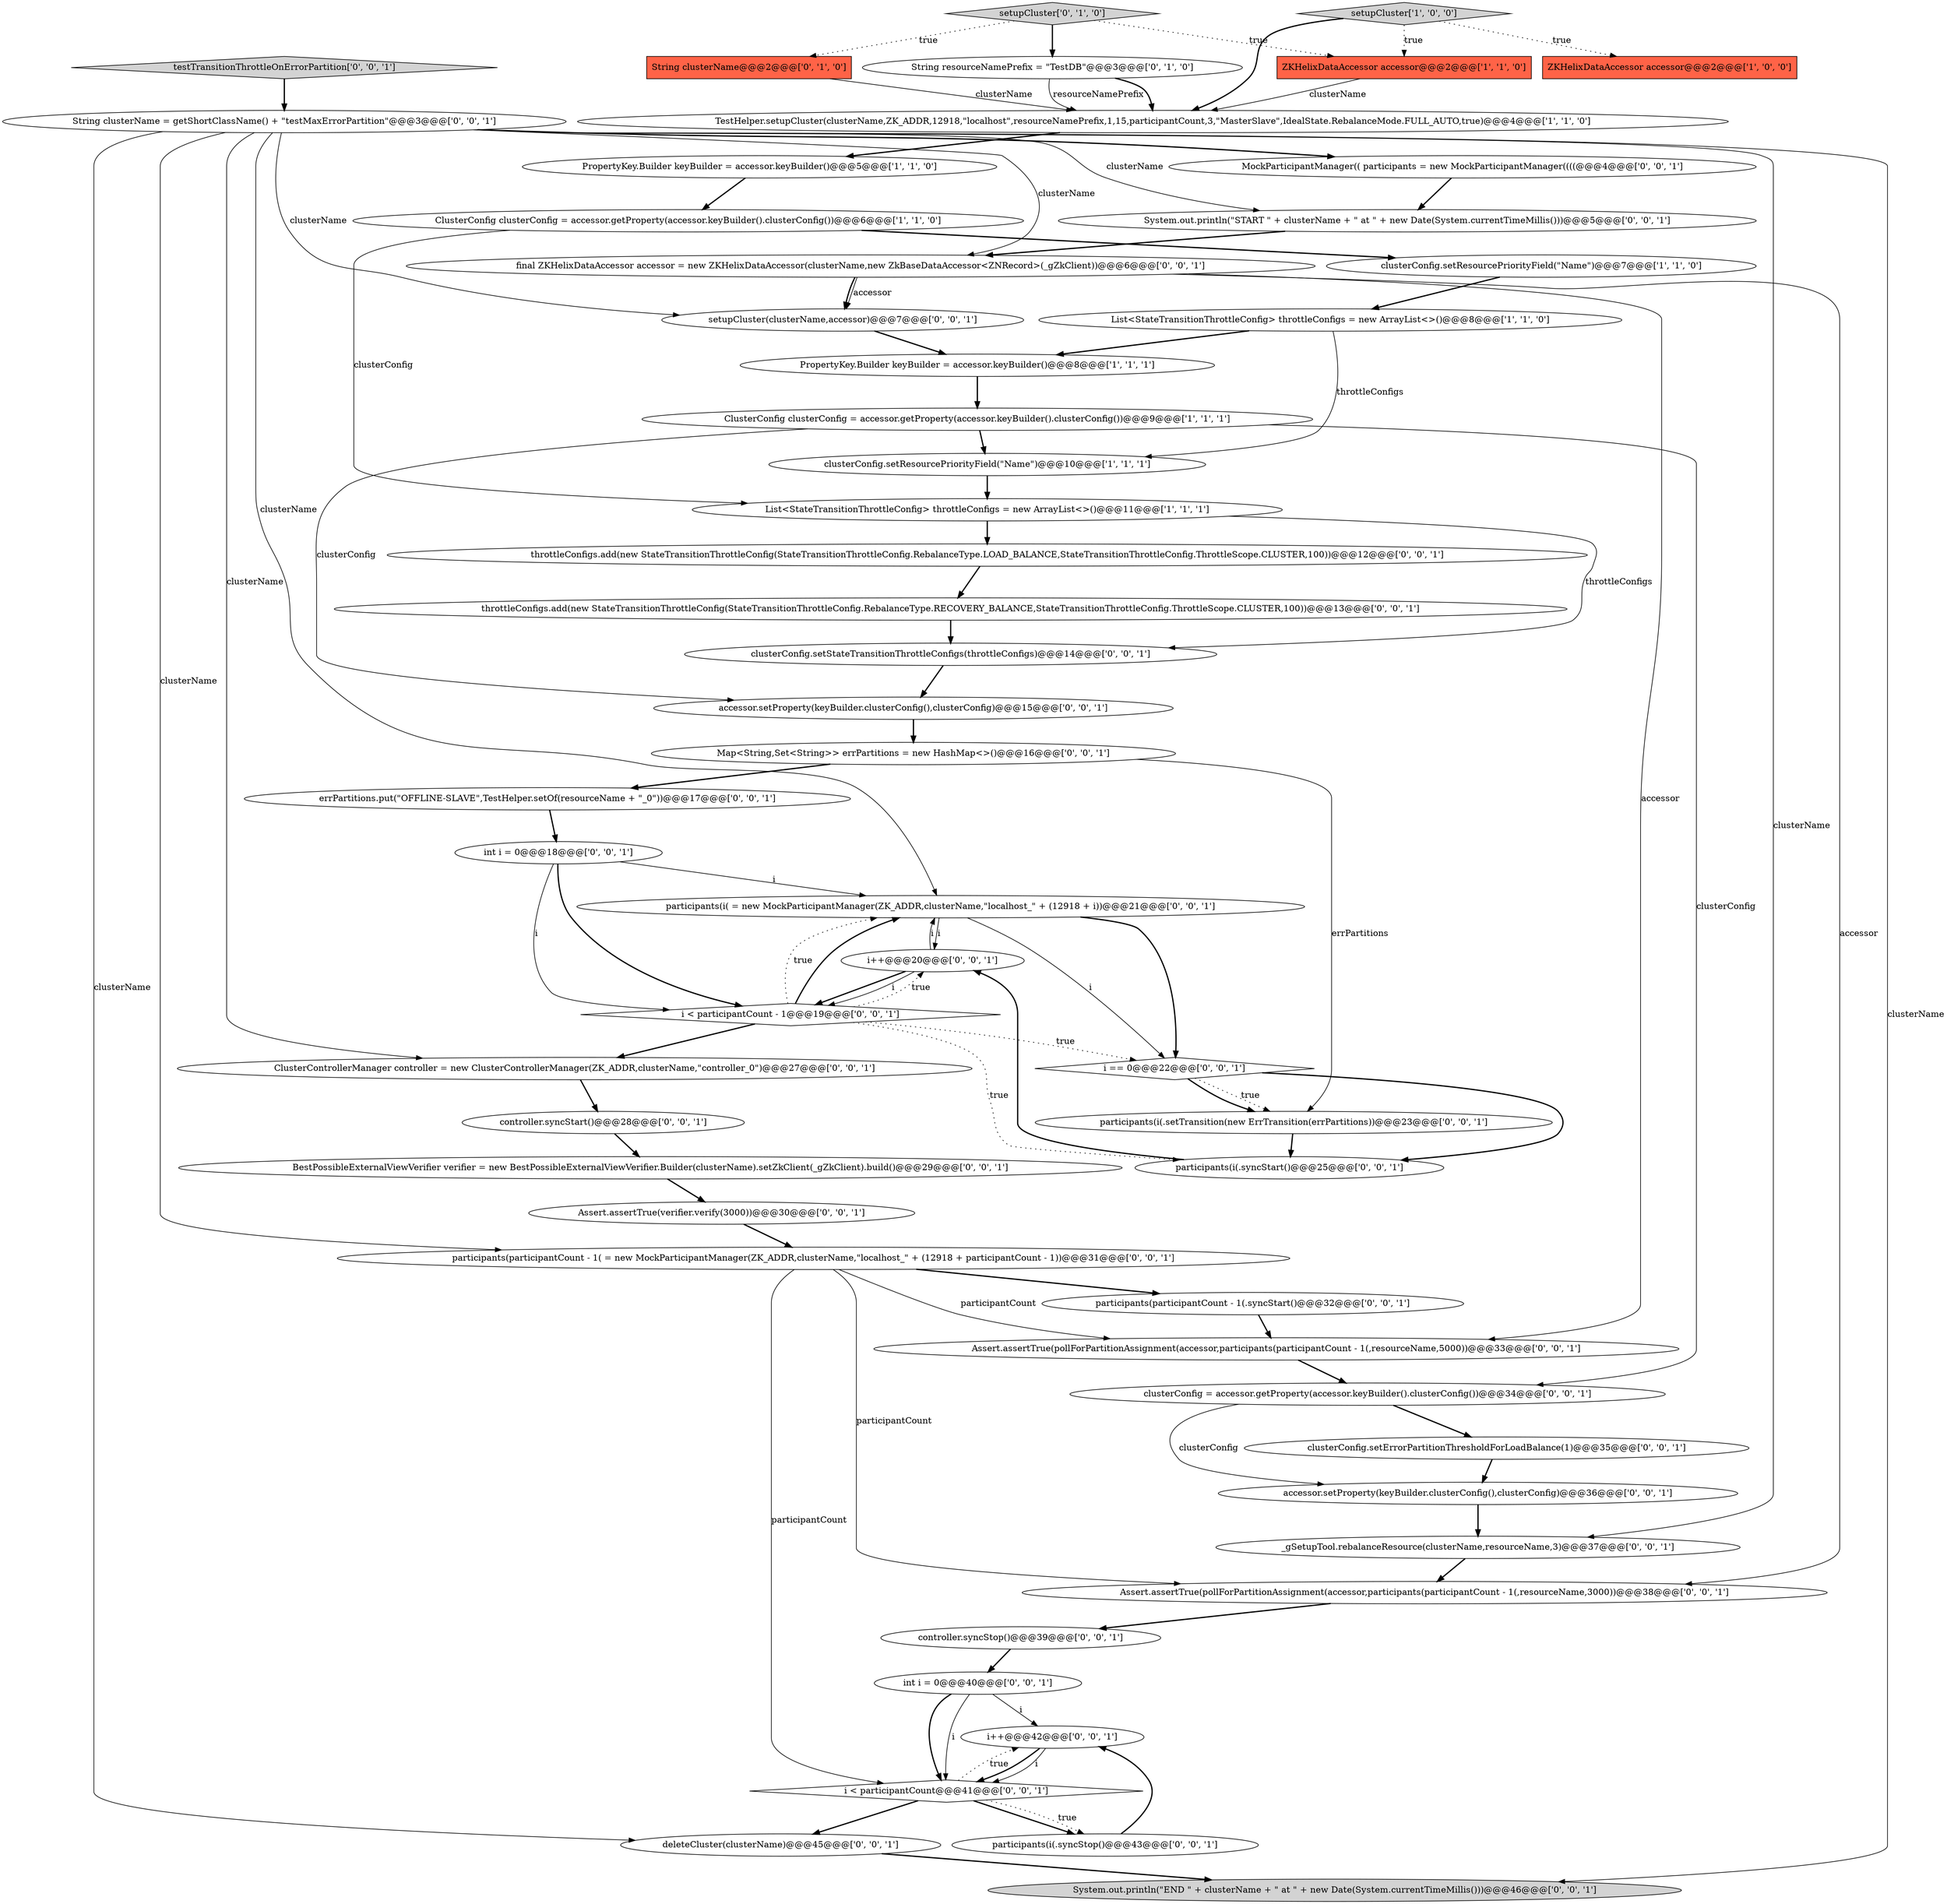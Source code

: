 digraph {
39 [style = filled, label = "i++@@@42@@@['0', '0', '1']", fillcolor = white, shape = ellipse image = "AAA0AAABBB3BBB"];
0 [style = filled, label = "PropertyKey.Builder keyBuilder = accessor.keyBuilder()@@@5@@@['1', '1', '0']", fillcolor = white, shape = ellipse image = "AAA0AAABBB1BBB"];
33 [style = filled, label = "participants(i(.syncStop()@@@43@@@['0', '0', '1']", fillcolor = white, shape = ellipse image = "AAA0AAABBB3BBB"];
1 [style = filled, label = "ClusterConfig clusterConfig = accessor.getProperty(accessor.keyBuilder().clusterConfig())@@@9@@@['1', '1', '1']", fillcolor = white, shape = ellipse image = "AAA0AAABBB1BBB"];
14 [style = filled, label = "setupCluster['0', '1', '0']", fillcolor = lightgray, shape = diamond image = "AAA0AAABBB2BBB"];
19 [style = filled, label = "i < participantCount@@@41@@@['0', '0', '1']", fillcolor = white, shape = diamond image = "AAA0AAABBB3BBB"];
42 [style = filled, label = "participants(participantCount - 1( = new MockParticipantManager(ZK_ADDR,clusterName,\"localhost_\" + (12918 + participantCount - 1))@@@31@@@['0', '0', '1']", fillcolor = white, shape = ellipse image = "AAA0AAABBB3BBB"];
18 [style = filled, label = "participants(i( = new MockParticipantManager(ZK_ADDR,clusterName,\"localhost_\" + (12918 + i))@@@21@@@['0', '0', '1']", fillcolor = white, shape = ellipse image = "AAA0AAABBB3BBB"];
44 [style = filled, label = "i++@@@20@@@['0', '0', '1']", fillcolor = white, shape = ellipse image = "AAA0AAABBB3BBB"];
7 [style = filled, label = "TestHelper.setupCluster(clusterName,ZK_ADDR,12918,\"localhost\",resourceNamePrefix,1,15,participantCount,3,\"MasterSlave\",IdealState.RebalanceMode.FULL_AUTO,true)@@@4@@@['1', '1', '0']", fillcolor = white, shape = ellipse image = "AAA0AAABBB1BBB"];
22 [style = filled, label = "MockParticipantManager(( participants = new MockParticipantManager((((@@@4@@@['0', '0', '1']", fillcolor = white, shape = ellipse image = "AAA0AAABBB3BBB"];
34 [style = filled, label = "accessor.setProperty(keyBuilder.clusterConfig(),clusterConfig)@@@15@@@['0', '0', '1']", fillcolor = white, shape = ellipse image = "AAA0AAABBB3BBB"];
35 [style = filled, label = "_gSetupTool.rebalanceResource(clusterName,resourceName,3)@@@37@@@['0', '0', '1']", fillcolor = white, shape = ellipse image = "AAA0AAABBB3BBB"];
11 [style = filled, label = "setupCluster['1', '0', '0']", fillcolor = lightgray, shape = diamond image = "AAA0AAABBB1BBB"];
37 [style = filled, label = "System.out.println(\"END \" + clusterName + \" at \" + new Date(System.currentTimeMillis()))@@@46@@@['0', '0', '1']", fillcolor = lightgray, shape = ellipse image = "AAA0AAABBB3BBB"];
27 [style = filled, label = "throttleConfigs.add(new StateTransitionThrottleConfig(StateTransitionThrottleConfig.RebalanceType.LOAD_BALANCE,StateTransitionThrottleConfig.ThrottleScope.CLUSTER,100))@@@12@@@['0', '0', '1']", fillcolor = white, shape = ellipse image = "AAA0AAABBB3BBB"];
49 [style = filled, label = "System.out.println(\"START \" + clusterName + \" at \" + new Date(System.currentTimeMillis()))@@@5@@@['0', '0', '1']", fillcolor = white, shape = ellipse image = "AAA0AAABBB3BBB"];
12 [style = filled, label = "String resourceNamePrefix = \"TestDB\"@@@3@@@['0', '1', '0']", fillcolor = white, shape = ellipse image = "AAA1AAABBB2BBB"];
2 [style = filled, label = "clusterConfig.setResourcePriorityField(\"Name\")@@@10@@@['1', '1', '1']", fillcolor = white, shape = ellipse image = "AAA0AAABBB1BBB"];
3 [style = filled, label = "ZKHelixDataAccessor accessor@@@2@@@['1', '0', '0']", fillcolor = tomato, shape = box image = "AAA0AAABBB1BBB"];
15 [style = filled, label = "participants(participantCount - 1(.syncStart()@@@32@@@['0', '0', '1']", fillcolor = white, shape = ellipse image = "AAA0AAABBB3BBB"];
16 [style = filled, label = "testTransitionThrottleOnErrorPartition['0', '0', '1']", fillcolor = lightgray, shape = diamond image = "AAA0AAABBB3BBB"];
6 [style = filled, label = "List<StateTransitionThrottleConfig> throttleConfigs = new ArrayList<>()@@@8@@@['1', '1', '0']", fillcolor = white, shape = ellipse image = "AAA0AAABBB1BBB"];
40 [style = filled, label = "participants(i(.syncStart()@@@25@@@['0', '0', '1']", fillcolor = white, shape = ellipse image = "AAA0AAABBB3BBB"];
4 [style = filled, label = "List<StateTransitionThrottleConfig> throttleConfigs = new ArrayList<>()@@@11@@@['1', '1', '1']", fillcolor = white, shape = ellipse image = "AAA0AAABBB1BBB"];
41 [style = filled, label = "deleteCluster(clusterName)@@@45@@@['0', '0', '1']", fillcolor = white, shape = ellipse image = "AAA0AAABBB3BBB"];
24 [style = filled, label = "clusterConfig.setStateTransitionThrottleConfigs(throttleConfigs)@@@14@@@['0', '0', '1']", fillcolor = white, shape = ellipse image = "AAA0AAABBB3BBB"];
36 [style = filled, label = "clusterConfig.setErrorPartitionThresholdForLoadBalance(1)@@@35@@@['0', '0', '1']", fillcolor = white, shape = ellipse image = "AAA0AAABBB3BBB"];
30 [style = filled, label = "ClusterControllerManager controller = new ClusterControllerManager(ZK_ADDR,clusterName,\"controller_0\")@@@27@@@['0', '0', '1']", fillcolor = white, shape = ellipse image = "AAA0AAABBB3BBB"];
28 [style = filled, label = "i < participantCount - 1@@@19@@@['0', '0', '1']", fillcolor = white, shape = diamond image = "AAA0AAABBB3BBB"];
31 [style = filled, label = "controller.syncStop()@@@39@@@['0', '0', '1']", fillcolor = white, shape = ellipse image = "AAA0AAABBB3BBB"];
47 [style = filled, label = "errPartitions.put(\"OFFLINE-SLAVE\",TestHelper.setOf(resourceName + \"_0\"))@@@17@@@['0', '0', '1']", fillcolor = white, shape = ellipse image = "AAA0AAABBB3BBB"];
21 [style = filled, label = "String clusterName = getShortClassName() + \"testMaxErrorPartition\"@@@3@@@['0', '0', '1']", fillcolor = white, shape = ellipse image = "AAA0AAABBB3BBB"];
10 [style = filled, label = "ClusterConfig clusterConfig = accessor.getProperty(accessor.keyBuilder().clusterConfig())@@@6@@@['1', '1', '0']", fillcolor = white, shape = ellipse image = "AAA0AAABBB1BBB"];
26 [style = filled, label = "controller.syncStart()@@@28@@@['0', '0', '1']", fillcolor = white, shape = ellipse image = "AAA0AAABBB3BBB"];
25 [style = filled, label = "int i = 0@@@18@@@['0', '0', '1']", fillcolor = white, shape = ellipse image = "AAA0AAABBB3BBB"];
45 [style = filled, label = "Assert.assertTrue(pollForPartitionAssignment(accessor,participants(participantCount - 1(,resourceName,3000))@@@38@@@['0', '0', '1']", fillcolor = white, shape = ellipse image = "AAA0AAABBB3BBB"];
17 [style = filled, label = "accessor.setProperty(keyBuilder.clusterConfig(),clusterConfig)@@@36@@@['0', '0', '1']", fillcolor = white, shape = ellipse image = "AAA0AAABBB3BBB"];
32 [style = filled, label = "Assert.assertTrue(pollForPartitionAssignment(accessor,participants(participantCount - 1(,resourceName,5000))@@@33@@@['0', '0', '1']", fillcolor = white, shape = ellipse image = "AAA0AAABBB3BBB"];
48 [style = filled, label = "BestPossibleExternalViewVerifier verifier = new BestPossibleExternalViewVerifier.Builder(clusterName).setZkClient(_gZkClient).build()@@@29@@@['0', '0', '1']", fillcolor = white, shape = ellipse image = "AAA0AAABBB3BBB"];
5 [style = filled, label = "ZKHelixDataAccessor accessor@@@2@@@['1', '1', '0']", fillcolor = tomato, shape = box image = "AAA0AAABBB1BBB"];
8 [style = filled, label = "clusterConfig.setResourcePriorityField(\"Name\")@@@7@@@['1', '1', '0']", fillcolor = white, shape = ellipse image = "AAA0AAABBB1BBB"];
20 [style = filled, label = "setupCluster(clusterName,accessor)@@@7@@@['0', '0', '1']", fillcolor = white, shape = ellipse image = "AAA0AAABBB3BBB"];
43 [style = filled, label = "final ZKHelixDataAccessor accessor = new ZKHelixDataAccessor(clusterName,new ZkBaseDataAccessor<ZNRecord>(_gZkClient))@@@6@@@['0', '0', '1']", fillcolor = white, shape = ellipse image = "AAA0AAABBB3BBB"];
38 [style = filled, label = "throttleConfigs.add(new StateTransitionThrottleConfig(StateTransitionThrottleConfig.RebalanceType.RECOVERY_BALANCE,StateTransitionThrottleConfig.ThrottleScope.CLUSTER,100))@@@13@@@['0', '0', '1']", fillcolor = white, shape = ellipse image = "AAA0AAABBB3BBB"];
50 [style = filled, label = "participants(i(.setTransition(new ErrTransition(errPartitions))@@@23@@@['0', '0', '1']", fillcolor = white, shape = ellipse image = "AAA0AAABBB3BBB"];
9 [style = filled, label = "PropertyKey.Builder keyBuilder = accessor.keyBuilder()@@@8@@@['1', '1', '1']", fillcolor = white, shape = ellipse image = "AAA0AAABBB1BBB"];
29 [style = filled, label = "Assert.assertTrue(verifier.verify(3000))@@@30@@@['0', '0', '1']", fillcolor = white, shape = ellipse image = "AAA0AAABBB3BBB"];
46 [style = filled, label = "Map<String,Set<String>> errPartitions = new HashMap<>()@@@16@@@['0', '0', '1']", fillcolor = white, shape = ellipse image = "AAA0AAABBB3BBB"];
51 [style = filled, label = "i == 0@@@22@@@['0', '0', '1']", fillcolor = white, shape = diamond image = "AAA0AAABBB3BBB"];
23 [style = filled, label = "clusterConfig = accessor.getProperty(accessor.keyBuilder().clusterConfig())@@@34@@@['0', '0', '1']", fillcolor = white, shape = ellipse image = "AAA0AAABBB3BBB"];
52 [style = filled, label = "int i = 0@@@40@@@['0', '0', '1']", fillcolor = white, shape = ellipse image = "AAA0AAABBB3BBB"];
13 [style = filled, label = "String clusterName@@@2@@@['0', '1', '0']", fillcolor = tomato, shape = box image = "AAA0AAABBB2BBB"];
32->23 [style = bold, label=""];
51->50 [style = dotted, label="true"];
46->47 [style = bold, label=""];
25->28 [style = solid, label="i"];
2->4 [style = bold, label=""];
43->45 [style = solid, label="accessor"];
21->22 [style = bold, label=""];
14->5 [style = dotted, label="true"];
18->51 [style = bold, label=""];
44->28 [style = bold, label=""];
19->33 [style = bold, label=""];
35->45 [style = bold, label=""];
50->40 [style = bold, label=""];
21->35 [style = solid, label="clusterName"];
25->28 [style = bold, label=""];
7->0 [style = bold, label=""];
28->18 [style = bold, label=""];
42->32 [style = solid, label="participantCount"];
36->17 [style = bold, label=""];
1->2 [style = bold, label=""];
21->49 [style = solid, label="clusterName"];
21->30 [style = solid, label="clusterName"];
11->5 [style = dotted, label="true"];
21->43 [style = solid, label="clusterName"];
28->30 [style = bold, label=""];
30->26 [style = bold, label=""];
25->18 [style = solid, label="i"];
28->40 [style = dotted, label="true"];
5->7 [style = solid, label="clusterName"];
18->51 [style = solid, label="i"];
49->43 [style = bold, label=""];
4->24 [style = solid, label="throttleConfigs"];
23->17 [style = solid, label="clusterConfig"];
38->24 [style = bold, label=""];
51->50 [style = bold, label=""];
45->31 [style = bold, label=""];
21->41 [style = solid, label="clusterName"];
19->39 [style = dotted, label="true"];
42->19 [style = solid, label="participantCount"];
43->20 [style = bold, label=""];
15->32 [style = bold, label=""];
39->19 [style = bold, label=""];
52->19 [style = bold, label=""];
11->3 [style = dotted, label="true"];
6->2 [style = solid, label="throttleConfigs"];
44->28 [style = solid, label="i"];
41->37 [style = bold, label=""];
27->38 [style = bold, label=""];
4->27 [style = bold, label=""];
10->8 [style = bold, label=""];
14->12 [style = bold, label=""];
8->6 [style = bold, label=""];
10->4 [style = solid, label="clusterConfig"];
51->40 [style = bold, label=""];
19->33 [style = dotted, label="true"];
28->44 [style = dotted, label="true"];
13->7 [style = solid, label="clusterName"];
18->44 [style = solid, label="i"];
14->13 [style = dotted, label="true"];
42->45 [style = solid, label="participantCount"];
48->29 [style = bold, label=""];
12->7 [style = solid, label="resourceNamePrefix"];
20->9 [style = bold, label=""];
43->20 [style = solid, label="accessor"];
21->42 [style = solid, label="clusterName"];
28->51 [style = dotted, label="true"];
17->35 [style = bold, label=""];
12->7 [style = bold, label=""];
29->42 [style = bold, label=""];
43->32 [style = solid, label="accessor"];
24->34 [style = bold, label=""];
31->52 [style = bold, label=""];
21->20 [style = solid, label="clusterName"];
1->23 [style = solid, label="clusterConfig"];
46->50 [style = solid, label="errPartitions"];
52->39 [style = solid, label="i"];
11->7 [style = bold, label=""];
6->9 [style = bold, label=""];
0->10 [style = bold, label=""];
40->44 [style = bold, label=""];
16->21 [style = bold, label=""];
1->34 [style = solid, label="clusterConfig"];
33->39 [style = bold, label=""];
39->19 [style = solid, label="i"];
22->49 [style = bold, label=""];
34->46 [style = bold, label=""];
21->37 [style = solid, label="clusterName"];
23->36 [style = bold, label=""];
44->18 [style = solid, label="i"];
19->41 [style = bold, label=""];
42->15 [style = bold, label=""];
21->18 [style = solid, label="clusterName"];
28->18 [style = dotted, label="true"];
9->1 [style = bold, label=""];
47->25 [style = bold, label=""];
26->48 [style = bold, label=""];
52->19 [style = solid, label="i"];
}
